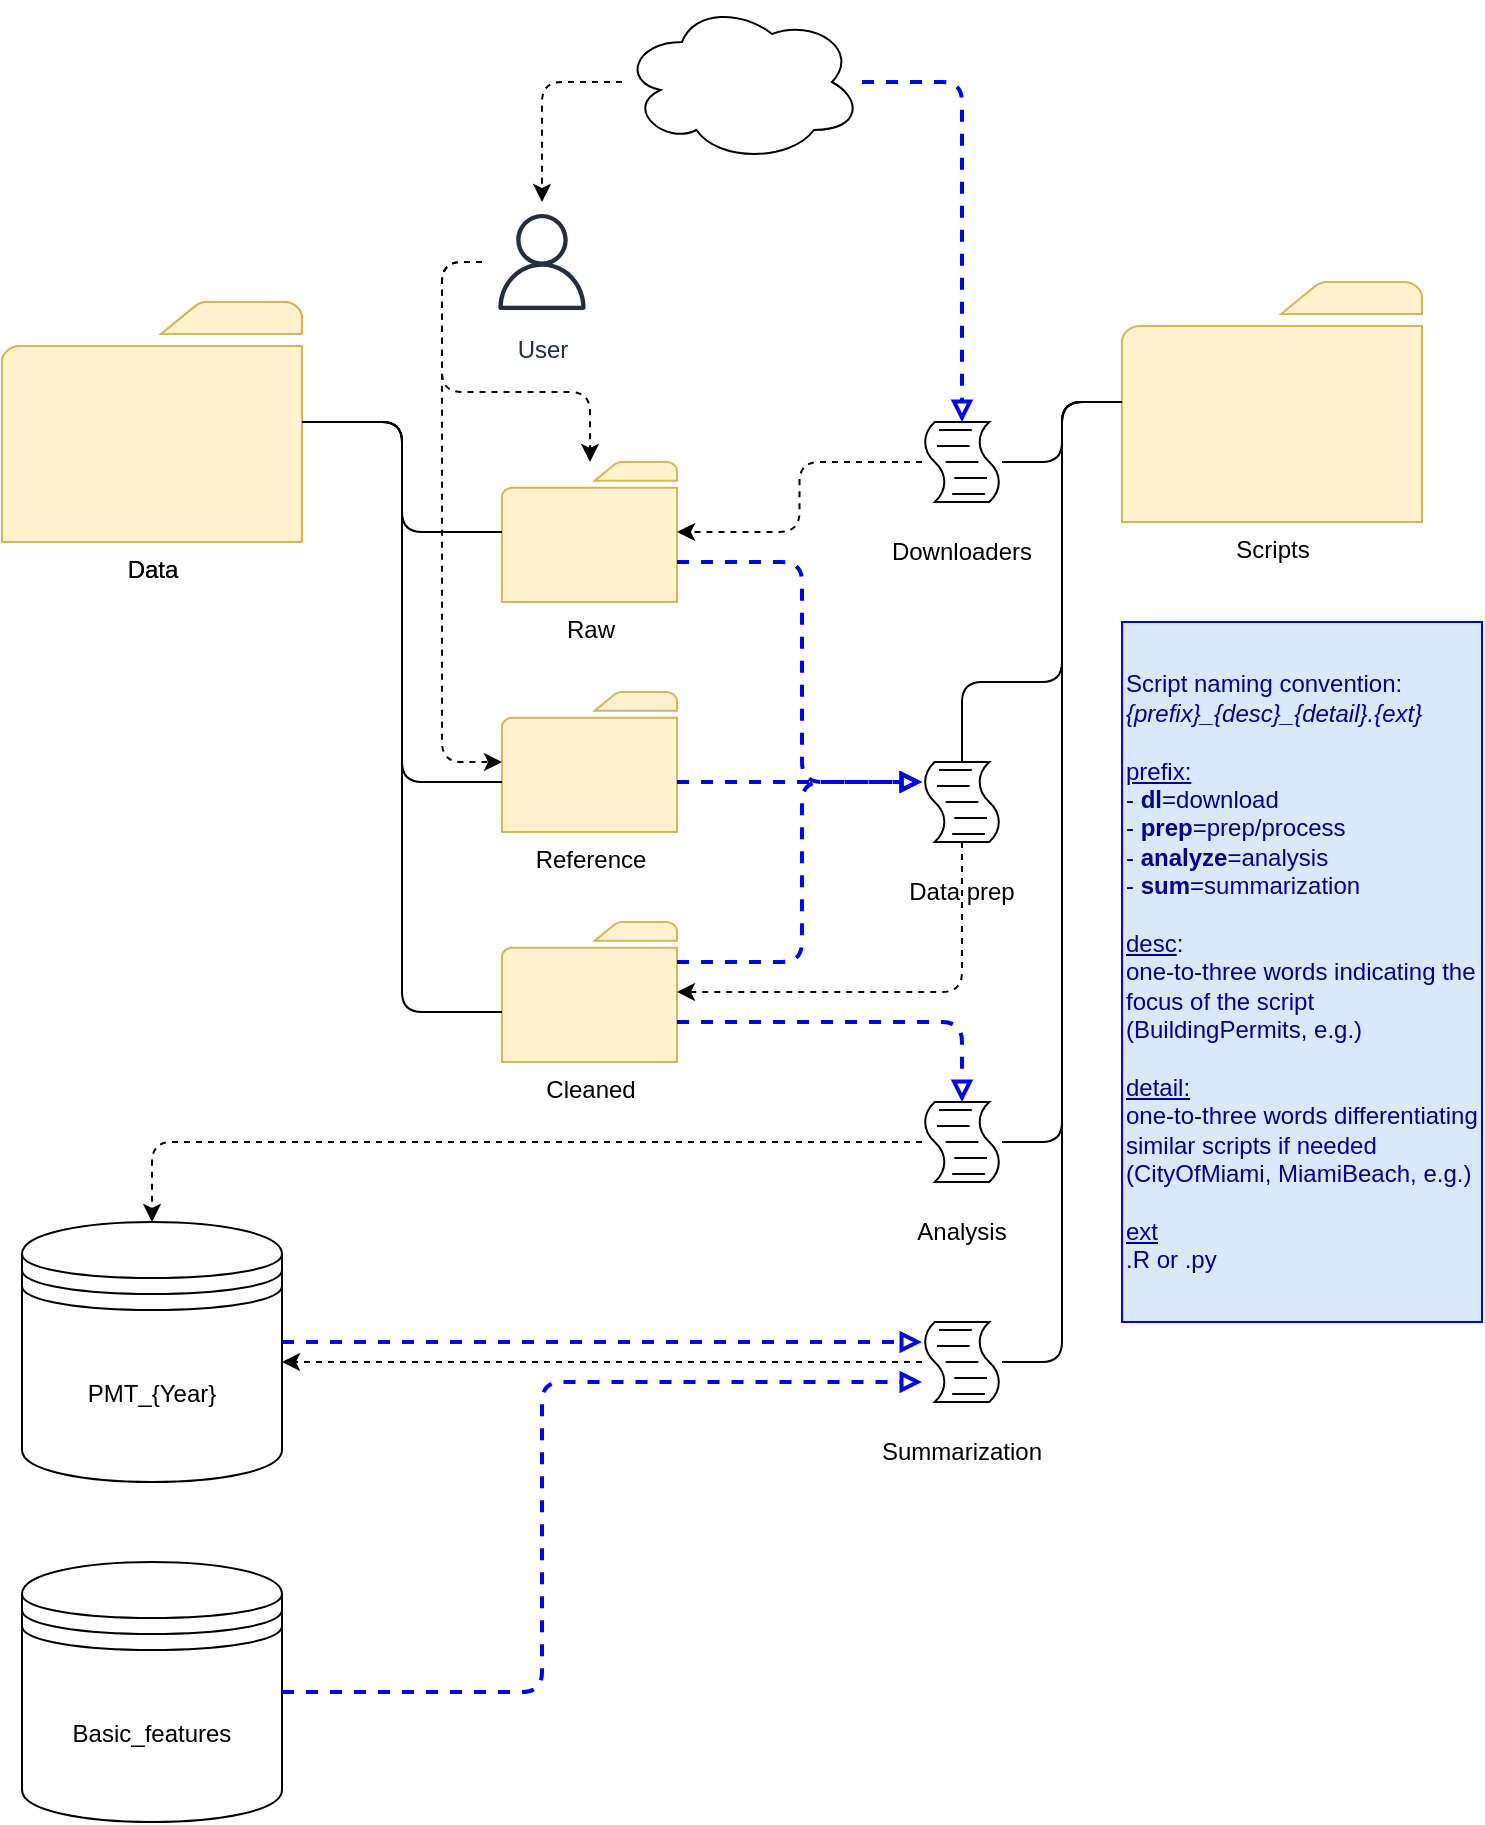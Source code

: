 <mxfile version="13.7.3" type="github" pages="3">
  <diagram id="FKpOxl4j8zAN8j0LntPf" name="BasicDir">
    <mxGraphModel dx="1422" dy="831" grid="1" gridSize="10" guides="1" tooltips="1" connect="1" arrows="1" fold="1" page="1" pageScale="1" pageWidth="850" pageHeight="1100" math="0" shadow="0">
      <root>
        <mxCell id="0" />
        <mxCell id="1" parent="0" />
        <mxCell id="gzsq6Yt03Mv5ZVgsQ6RC-1" value="Data" style="pointerEvents=1;shadow=0;dashed=0;html=1;labelPosition=center;verticalLabelPosition=bottom;verticalAlign=top;outlineConnect=0;align=center;shape=mxgraph.office.concepts.folder;fillColor=#fff2cc;strokeColor=#d6b656;" parent="1" vertex="1">
          <mxGeometry x="70" y="180" width="150" height="120" as="geometry" />
        </mxCell>
        <mxCell id="gzsq6Yt03Mv5ZVgsQ6RC-2" value="PMT_{Year}" style="shape=datastore;whiteSpace=wrap;html=1;" parent="1" vertex="1">
          <mxGeometry x="80" y="640" width="130" height="130" as="geometry" />
        </mxCell>
        <mxCell id="gzsq6Yt03Mv5ZVgsQ6RC-3" value="Data" style="pointerEvents=1;shadow=0;dashed=0;html=1;labelPosition=center;verticalLabelPosition=bottom;verticalAlign=top;outlineConnect=0;align=center;shape=mxgraph.office.concepts.folder;fillColor=#fff2cc;strokeColor=#d6b656;" parent="1" vertex="1">
          <mxGeometry x="70" y="180" width="150" height="120" as="geometry" />
        </mxCell>
        <mxCell id="gzsq6Yt03Mv5ZVgsQ6RC-4" value="Raw" style="pointerEvents=1;shadow=0;dashed=0;html=1;labelPosition=center;verticalLabelPosition=bottom;verticalAlign=top;outlineConnect=0;align=center;shape=mxgraph.office.concepts.folder;fillColor=#fff2cc;strokeColor=#d6b656;" parent="1" vertex="1">
          <mxGeometry x="320" y="260" width="87.5" height="70" as="geometry" />
        </mxCell>
        <mxCell id="gzsq6Yt03Mv5ZVgsQ6RC-6" value="Cleaned" style="pointerEvents=1;shadow=0;dashed=0;html=1;labelPosition=center;verticalLabelPosition=bottom;verticalAlign=top;outlineConnect=0;align=center;shape=mxgraph.office.concepts.folder;fillColor=#fff2cc;strokeColor=#d6b656;" parent="1" vertex="1">
          <mxGeometry x="320" y="490" width="87.5" height="70" as="geometry" />
        </mxCell>
        <mxCell id="gzsq6Yt03Mv5ZVgsQ6RC-7" value="" style="edgeStyle=orthogonalEdgeStyle;endArrow=none;html=1;endFill=0;" parent="1" source="gzsq6Yt03Mv5ZVgsQ6RC-3" target="gzsq6Yt03Mv5ZVgsQ6RC-4" edge="1">
          <mxGeometry width="50" height="50" relative="1" as="geometry">
            <mxPoint x="300" y="490" as="sourcePoint" />
            <mxPoint x="410" y="470" as="targetPoint" />
          </mxGeometry>
        </mxCell>
        <mxCell id="gzsq6Yt03Mv5ZVgsQ6RC-8" value="" style="edgeStyle=orthogonalEdgeStyle;endArrow=none;html=1;rounded=1;endFill=0;" parent="1" source="gzsq6Yt03Mv5ZVgsQ6RC-3" target="gzsq6Yt03Mv5ZVgsQ6RC-6" edge="1">
          <mxGeometry width="50" height="50" relative="1" as="geometry">
            <mxPoint x="220" y="240" as="sourcePoint" />
            <mxPoint x="320" y="295" as="targetPoint" />
            <Array as="points">
              <mxPoint x="270" y="240" />
              <mxPoint x="270" y="535" />
            </Array>
          </mxGeometry>
        </mxCell>
        <mxCell id="gzsq6Yt03Mv5ZVgsQ6RC-9" value="Scripts" style="pointerEvents=1;shadow=0;dashed=0;html=1;labelPosition=center;verticalLabelPosition=bottom;verticalAlign=top;outlineConnect=0;align=center;shape=mxgraph.office.concepts.folder;fillColor=#fff2cc;strokeColor=#d6b656;" parent="1" vertex="1">
          <mxGeometry x="630" y="170" width="150" height="120" as="geometry" />
        </mxCell>
        <mxCell id="gzsq6Yt03Mv5ZVgsQ6RC-10" value="" style="edgeStyle=orthogonalEdgeStyle;endArrow=classic;html=1;dashed=1;" parent="1" source="gzsq6Yt03Mv5ZVgsQ6RC-13" target="gzsq6Yt03Mv5ZVgsQ6RC-4" edge="1">
          <mxGeometry width="50" height="50" relative="1" as="geometry">
            <mxPoint x="220" y="240" as="sourcePoint" />
            <mxPoint x="490" y="240" as="targetPoint" />
          </mxGeometry>
        </mxCell>
        <mxCell id="gzsq6Yt03Mv5ZVgsQ6RC-15" value="" style="group" parent="1" vertex="1" connectable="0">
          <mxGeometry x="510" y="240" width="80" height="75" as="geometry" />
        </mxCell>
        <mxCell id="gzsq6Yt03Mv5ZVgsQ6RC-13" value="" style="shape=mxgraph.bpmn.script_task;html=1;outlineConnect=0;" parent="gzsq6Yt03Mv5ZVgsQ6RC-15" vertex="1">
          <mxGeometry x="20" width="40" height="40" as="geometry" />
        </mxCell>
        <mxCell id="gzsq6Yt03Mv5ZVgsQ6RC-14" value="Downloaders" style="text;html=1;strokeColor=none;fillColor=none;align=center;verticalAlign=middle;whiteSpace=wrap;rounded=0;" parent="gzsq6Yt03Mv5ZVgsQ6RC-15" vertex="1">
          <mxGeometry y="55" width="80" height="20" as="geometry" />
        </mxCell>
        <mxCell id="gzsq6Yt03Mv5ZVgsQ6RC-16" value="Reference" style="pointerEvents=1;shadow=0;dashed=0;html=1;labelPosition=center;verticalLabelPosition=bottom;verticalAlign=top;outlineConnect=0;align=center;shape=mxgraph.office.concepts.folder;fillColor=#fff2cc;strokeColor=#d6b656;" parent="1" vertex="1">
          <mxGeometry x="320" y="375" width="87.5" height="70" as="geometry" />
        </mxCell>
        <mxCell id="gzsq6Yt03Mv5ZVgsQ6RC-17" value="" style="edgeStyle=orthogonalEdgeStyle;endArrow=none;html=1;rounded=1;endFill=0;" parent="1" source="gzsq6Yt03Mv5ZVgsQ6RC-3" target="gzsq6Yt03Mv5ZVgsQ6RC-16" edge="1">
          <mxGeometry width="50" height="50" relative="1" as="geometry">
            <mxPoint x="220" y="240" as="sourcePoint" />
            <mxPoint x="320" y="415" as="targetPoint" />
            <Array as="points">
              <mxPoint x="270" y="240" />
              <mxPoint x="270" y="420" />
            </Array>
          </mxGeometry>
        </mxCell>
        <mxCell id="gzsq6Yt03Mv5ZVgsQ6RC-18" value="" style="group" parent="1" vertex="1" connectable="0">
          <mxGeometry x="510" y="410" width="80" height="75" as="geometry" />
        </mxCell>
        <mxCell id="gzsq6Yt03Mv5ZVgsQ6RC-19" value="" style="shape=mxgraph.bpmn.script_task;html=1;outlineConnect=0;" parent="gzsq6Yt03Mv5ZVgsQ6RC-18" vertex="1">
          <mxGeometry x="20" width="40" height="40" as="geometry" />
        </mxCell>
        <mxCell id="gzsq6Yt03Mv5ZVgsQ6RC-20" value="Data prep" style="text;html=1;strokeColor=none;fillColor=none;align=center;verticalAlign=middle;whiteSpace=wrap;rounded=0;" parent="gzsq6Yt03Mv5ZVgsQ6RC-18" vertex="1">
          <mxGeometry y="55" width="80" height="20" as="geometry" />
        </mxCell>
        <mxCell id="gzsq6Yt03Mv5ZVgsQ6RC-21" value="" style="edgeStyle=orthogonalEdgeStyle;endArrow=classic;html=1;dashed=1;" parent="1" source="gzsq6Yt03Mv5ZVgsQ6RC-19" target="gzsq6Yt03Mv5ZVgsQ6RC-6" edge="1">
          <mxGeometry width="50" height="50" relative="1" as="geometry">
            <mxPoint x="530" y="260" as="sourcePoint" />
            <mxPoint x="490" y="520" as="targetPoint" />
            <Array as="points">
              <mxPoint x="550" y="525" />
            </Array>
          </mxGeometry>
        </mxCell>
        <mxCell id="gzsq6Yt03Mv5ZVgsQ6RC-22" value="" style="ellipse;shape=cloud;whiteSpace=wrap;html=1;" parent="1" vertex="1">
          <mxGeometry x="380" y="30" width="120" height="80" as="geometry" />
        </mxCell>
        <mxCell id="gzsq6Yt03Mv5ZVgsQ6RC-23" value="" style="edgeStyle=orthogonalEdgeStyle;endArrow=block;html=1;dashed=1;strokeColor=#0000FF;strokeWidth=2;endFill=0;" parent="1" source="gzsq6Yt03Mv5ZVgsQ6RC-22" target="gzsq6Yt03Mv5ZVgsQ6RC-13" edge="1">
          <mxGeometry width="50" height="50" relative="1" as="geometry">
            <mxPoint x="500" y="140" as="sourcePoint" />
            <mxPoint x="407.5" y="295" as="targetPoint" />
          </mxGeometry>
        </mxCell>
        <mxCell id="gzsq6Yt03Mv5ZVgsQ6RC-24" value="User" style="outlineConnect=0;fontColor=#232F3E;gradientColor=none;strokeColor=#232F3E;fillColor=#ffffff;dashed=0;verticalLabelPosition=bottom;verticalAlign=top;align=center;html=1;fontSize=12;fontStyle=0;aspect=fixed;shape=mxgraph.aws4.resourceIcon;resIcon=mxgraph.aws4.user;" parent="1" vertex="1">
          <mxGeometry x="310" y="130" width="60" height="60" as="geometry" />
        </mxCell>
        <mxCell id="gzsq6Yt03Mv5ZVgsQ6RC-25" value="" style="edgeStyle=orthogonalEdgeStyle;endArrow=classic;html=1;dashed=1;" parent="1" source="gzsq6Yt03Mv5ZVgsQ6RC-22" target="gzsq6Yt03Mv5ZVgsQ6RC-24" edge="1">
          <mxGeometry width="50" height="50" relative="1" as="geometry">
            <mxPoint x="380" y="140" as="sourcePoint" />
            <mxPoint x="550" y="240" as="targetPoint" />
          </mxGeometry>
        </mxCell>
        <mxCell id="gzsq6Yt03Mv5ZVgsQ6RC-26" value="" style="edgeStyle=orthogonalEdgeStyle;endArrow=classic;html=1;dashed=1;" parent="1" source="gzsq6Yt03Mv5ZVgsQ6RC-24" target="gzsq6Yt03Mv5ZVgsQ6RC-4" edge="1">
          <mxGeometry width="50" height="50" relative="1" as="geometry">
            <mxPoint x="380" y="70" as="sourcePoint" />
            <mxPoint x="340" y="130" as="targetPoint" />
            <Array as="points">
              <mxPoint x="290" y="160" />
              <mxPoint x="290" y="225" />
              <mxPoint x="364" y="225" />
            </Array>
          </mxGeometry>
        </mxCell>
        <mxCell id="gzsq6Yt03Mv5ZVgsQ6RC-27" value="" style="edgeStyle=orthogonalEdgeStyle;endArrow=none;html=1;endFill=0;" parent="1" source="gzsq6Yt03Mv5ZVgsQ6RC-9" target="gzsq6Yt03Mv5ZVgsQ6RC-13" edge="1">
          <mxGeometry width="50" height="50" relative="1" as="geometry">
            <mxPoint x="220" y="240" as="sourcePoint" />
            <mxPoint x="320" y="295" as="targetPoint" />
          </mxGeometry>
        </mxCell>
        <mxCell id="gzsq6Yt03Mv5ZVgsQ6RC-28" value="" style="edgeStyle=orthogonalEdgeStyle;endArrow=none;html=1;endFill=0;" parent="1" source="gzsq6Yt03Mv5ZVgsQ6RC-9" target="gzsq6Yt03Mv5ZVgsQ6RC-19" edge="1">
          <mxGeometry width="50" height="50" relative="1" as="geometry">
            <mxPoint x="610" y="230" as="sourcePoint" />
            <mxPoint x="570" y="260" as="targetPoint" />
            <Array as="points">
              <mxPoint x="600" y="230" />
              <mxPoint x="600" y="370" />
            </Array>
          </mxGeometry>
        </mxCell>
        <mxCell id="gzsq6Yt03Mv5ZVgsQ6RC-29" value="" style="edgeStyle=orthogonalEdgeStyle;endArrow=classic;html=1;dashed=1;" parent="1" source="gzsq6Yt03Mv5ZVgsQ6RC-24" target="gzsq6Yt03Mv5ZVgsQ6RC-16" edge="1">
          <mxGeometry width="50" height="50" relative="1" as="geometry">
            <mxPoint x="310" y="160" as="sourcePoint" />
            <mxPoint x="364" y="260" as="targetPoint" />
            <Array as="points">
              <mxPoint x="290" y="160" />
              <mxPoint x="290" y="410" />
            </Array>
          </mxGeometry>
        </mxCell>
        <mxCell id="gzsq6Yt03Mv5ZVgsQ6RC-30" value="" style="edgeStyle=orthogonalEdgeStyle;endArrow=block;html=1;dashed=1;strokeColor=#0000FF;strokeWidth=2;endFill=0;" parent="1" source="gzsq6Yt03Mv5ZVgsQ6RC-16" target="gzsq6Yt03Mv5ZVgsQ6RC-19" edge="1">
          <mxGeometry width="50" height="50" relative="1" as="geometry">
            <mxPoint x="550" y="390" as="sourcePoint" />
            <mxPoint x="490" y="460" as="targetPoint" />
            <Array as="points">
              <mxPoint x="500" y="420" />
              <mxPoint x="500" y="420" />
            </Array>
          </mxGeometry>
        </mxCell>
        <mxCell id="gzsq6Yt03Mv5ZVgsQ6RC-32" value="" style="edgeStyle=orthogonalEdgeStyle;endArrow=block;html=1;dashed=1;strokeColor=#0000FF;strokeWidth=2;endFill=0;" parent="1" source="gzsq6Yt03Mv5ZVgsQ6RC-4" target="gzsq6Yt03Mv5ZVgsQ6RC-19" edge="1">
          <mxGeometry width="50" height="50" relative="1" as="geometry">
            <mxPoint x="407.5" y="405" as="sourcePoint" />
            <mxPoint x="530" y="370" as="targetPoint" />
            <Array as="points">
              <mxPoint x="470" y="310" />
              <mxPoint x="470" y="420" />
            </Array>
          </mxGeometry>
        </mxCell>
        <mxCell id="gzsq6Yt03Mv5ZVgsQ6RC-33" value="" style="group" parent="1" vertex="1" connectable="0">
          <mxGeometry x="510" y="580" width="80" height="75" as="geometry" />
        </mxCell>
        <mxCell id="gzsq6Yt03Mv5ZVgsQ6RC-34" value="" style="shape=mxgraph.bpmn.script_task;html=1;outlineConnect=0;" parent="gzsq6Yt03Mv5ZVgsQ6RC-33" vertex="1">
          <mxGeometry x="20" width="40" height="40" as="geometry" />
        </mxCell>
        <mxCell id="gzsq6Yt03Mv5ZVgsQ6RC-35" value="Analysis" style="text;html=1;strokeColor=none;fillColor=none;align=center;verticalAlign=middle;whiteSpace=wrap;rounded=0;" parent="gzsq6Yt03Mv5ZVgsQ6RC-33" vertex="1">
          <mxGeometry y="55" width="80" height="20" as="geometry" />
        </mxCell>
        <mxCell id="gzsq6Yt03Mv5ZVgsQ6RC-36" value="" style="edgeStyle=orthogonalEdgeStyle;endArrow=block;html=1;dashed=1;strokeColor=#0000FF;strokeWidth=2;endFill=0;" parent="1" source="gzsq6Yt03Mv5ZVgsQ6RC-6" target="gzsq6Yt03Mv5ZVgsQ6RC-34" edge="1">
          <mxGeometry width="50" height="50" relative="1" as="geometry">
            <mxPoint x="500" y="70" as="sourcePoint" />
            <mxPoint x="550" y="240" as="targetPoint" />
            <Array as="points">
              <mxPoint x="550" y="540" />
            </Array>
          </mxGeometry>
        </mxCell>
        <mxCell id="gzsq6Yt03Mv5ZVgsQ6RC-37" value="" style="edgeStyle=orthogonalEdgeStyle;endArrow=classic;html=1;dashed=1;" parent="1" source="gzsq6Yt03Mv5ZVgsQ6RC-34" target="gzsq6Yt03Mv5ZVgsQ6RC-2" edge="1">
          <mxGeometry width="50" height="50" relative="1" as="geometry">
            <mxPoint x="550" y="390" as="sourcePoint" />
            <mxPoint x="407.5" y="525" as="targetPoint" />
            <Array as="points">
              <mxPoint x="145" y="600" />
            </Array>
          </mxGeometry>
        </mxCell>
        <mxCell id="gzsq6Yt03Mv5ZVgsQ6RC-39" value="" style="edgeStyle=orthogonalEdgeStyle;endArrow=none;html=1;endFill=0;" parent="1" target="gzsq6Yt03Mv5ZVgsQ6RC-34" edge="1">
          <mxGeometry width="50" height="50" relative="1" as="geometry">
            <mxPoint x="630" y="230" as="sourcePoint" />
            <mxPoint x="550" y="410" as="targetPoint" />
            <Array as="points">
              <mxPoint x="600" y="230" />
              <mxPoint x="600" y="600" />
            </Array>
          </mxGeometry>
        </mxCell>
        <mxCell id="DnI2SUh-H0ago46fSjTC-1" value="&lt;div&gt;Script naming convention:&lt;/div&gt;&lt;div&gt;&lt;i&gt;{prefix}_{desc}_{detail}.{ext}&lt;/i&gt;&lt;/div&gt;&lt;div&gt;&lt;br&gt;&lt;/div&gt;&lt;div&gt;&lt;u&gt;prefix: &lt;/u&gt;&lt;br&gt;&lt;/div&gt;&lt;div&gt;- &lt;b&gt;dl&lt;/b&gt;=download&lt;/div&gt;&lt;div&gt;- &lt;b&gt;prep&lt;/b&gt;=prep/process&lt;/div&gt;&lt;div&gt;- &lt;b&gt;analyze&lt;/b&gt;=analysis&lt;/div&gt;&lt;div&gt;- &lt;b&gt;sum&lt;/b&gt;=summarization&lt;/div&gt;&lt;div&gt;&lt;br&gt;&lt;/div&gt;&lt;div&gt;&lt;u&gt;desc&lt;/u&gt;: &lt;br&gt;&lt;/div&gt;&lt;div&gt;one-to-three words indicating the focus of the script (BuildingPermits, e.g.)&lt;/div&gt;&lt;div&gt;&lt;br&gt;&lt;/div&gt;&lt;div&gt;&lt;u&gt;detail:&lt;/u&gt;&lt;/div&gt;&lt;div&gt;one-to-three words differentiating similar scripts if needed (CityOfMiami, MiamiBeach, e.g.)&lt;/div&gt;&lt;div&gt;&lt;br&gt;&lt;/div&gt;&lt;div&gt;&lt;u&gt;ext&lt;/u&gt;&lt;/div&gt;&lt;div&gt;.R or .py&lt;/div&gt;" style="text;html=1;align=left;verticalAlign=middle;whiteSpace=wrap;rounded=0;fillColor=#dae8fc;strokeColor=#0000FF;fontColor=#000099;" parent="1" vertex="1">
          <mxGeometry x="630" y="340" width="180" height="350" as="geometry" />
        </mxCell>
        <mxCell id="w4877RSFGSn_-vhsM9JB-1" value="Basic_features" style="shape=datastore;whiteSpace=wrap;html=1;" parent="1" vertex="1">
          <mxGeometry x="80" y="810" width="130" height="130" as="geometry" />
        </mxCell>
        <mxCell id="w4877RSFGSn_-vhsM9JB-2" value="" style="group" parent="1" vertex="1" connectable="0">
          <mxGeometry x="510" y="690" width="80" height="75" as="geometry" />
        </mxCell>
        <mxCell id="w4877RSFGSn_-vhsM9JB-3" value="" style="shape=mxgraph.bpmn.script_task;html=1;outlineConnect=0;" parent="w4877RSFGSn_-vhsM9JB-2" vertex="1">
          <mxGeometry x="20" width="40" height="40" as="geometry" />
        </mxCell>
        <mxCell id="w4877RSFGSn_-vhsM9JB-4" value="Summarization" style="text;html=1;strokeColor=none;fillColor=none;align=center;verticalAlign=middle;whiteSpace=wrap;rounded=0;" parent="w4877RSFGSn_-vhsM9JB-2" vertex="1">
          <mxGeometry y="55" width="80" height="20" as="geometry" />
        </mxCell>
        <mxCell id="w4877RSFGSn_-vhsM9JB-5" value="" style="edgeStyle=orthogonalEdgeStyle;endArrow=block;html=1;dashed=1;strokeColor=#0000FF;strokeWidth=2;endFill=0;" parent="1" source="gzsq6Yt03Mv5ZVgsQ6RC-2" target="w4877RSFGSn_-vhsM9JB-3" edge="1">
          <mxGeometry width="50" height="50" relative="1" as="geometry">
            <mxPoint x="407.5" y="540" as="sourcePoint" />
            <mxPoint x="550" y="580" as="targetPoint" />
            <Array as="points">
              <mxPoint x="370" y="700" />
              <mxPoint x="370" y="700" />
            </Array>
          </mxGeometry>
        </mxCell>
        <mxCell id="w4877RSFGSn_-vhsM9JB-7" value="" style="edgeStyle=orthogonalEdgeStyle;endArrow=block;html=1;dashed=1;strokeColor=#0000FF;strokeWidth=2;endFill=0;" parent="1" source="w4877RSFGSn_-vhsM9JB-1" target="w4877RSFGSn_-vhsM9JB-3" edge="1">
          <mxGeometry width="50" height="50" relative="1" as="geometry">
            <mxPoint x="-290" y="970" as="sourcePoint" />
            <mxPoint x="-50" y="875" as="targetPoint" />
            <Array as="points">
              <mxPoint x="340" y="875" />
              <mxPoint x="340" y="720" />
            </Array>
          </mxGeometry>
        </mxCell>
        <mxCell id="w4877RSFGSn_-vhsM9JB-8" value="" style="edgeStyle=orthogonalEdgeStyle;endArrow=classic;html=1;dashed=1;" parent="1" source="w4877RSFGSn_-vhsM9JB-3" target="gzsq6Yt03Mv5ZVgsQ6RC-2" edge="1">
          <mxGeometry width="50" height="50" relative="1" as="geometry">
            <mxPoint x="490" y="750" as="sourcePoint" />
            <mxPoint x="145" y="640" as="targetPoint" />
            <Array as="points">
              <mxPoint x="330" y="710" />
              <mxPoint x="330" y="710" />
            </Array>
          </mxGeometry>
        </mxCell>
        <mxCell id="w4877RSFGSn_-vhsM9JB-10" value="" style="edgeStyle=orthogonalEdgeStyle;endArrow=none;html=1;endFill=0;" parent="1" target="w4877RSFGSn_-vhsM9JB-3" edge="1">
          <mxGeometry width="50" height="50" relative="1" as="geometry">
            <mxPoint x="630" y="230" as="sourcePoint" />
            <mxPoint x="570" y="600" as="targetPoint" />
            <Array as="points">
              <mxPoint x="600" y="230" />
              <mxPoint x="600" y="710" />
            </Array>
          </mxGeometry>
        </mxCell>
        <mxCell id="S8PTDXg0hTSVDCqvhR2H-1" style="edgeStyle=orthogonalEdgeStyle;rounded=1;orthogonalLoop=1;jettySize=auto;html=1;exitX=0.5;exitY=1;exitDx=0;exitDy=0;dashed=1;endArrow=block;endFill=0;strokeColor=#0000FF;strokeWidth=2;fontColor=#000099;" parent="1" source="DnI2SUh-H0ago46fSjTC-1" target="DnI2SUh-H0ago46fSjTC-1" edge="1">
          <mxGeometry relative="1" as="geometry" />
        </mxCell>
        <mxCell id="AuzIK_mmCAWobpE1Owzl-1" value="" style="edgeStyle=orthogonalEdgeStyle;endArrow=block;html=1;dashed=1;strokeColor=#0000FF;strokeWidth=2;endFill=0;" parent="1" source="gzsq6Yt03Mv5ZVgsQ6RC-6" target="gzsq6Yt03Mv5ZVgsQ6RC-19" edge="1">
          <mxGeometry width="50" height="50" relative="1" as="geometry">
            <mxPoint x="407.5" y="540" as="sourcePoint" />
            <mxPoint x="550" y="580" as="targetPoint" />
            <Array as="points">
              <mxPoint x="470" y="510" />
              <mxPoint x="470" y="420" />
            </Array>
          </mxGeometry>
        </mxCell>
      </root>
    </mxGraphModel>
  </diagram>
  <diagram id="5b6NjDHPqx221teooDvQ" name="GDBContents">
    <mxGraphModel dx="1422" dy="831" grid="1" gridSize="10" guides="1" tooltips="1" connect="1" arrows="1" fold="1" page="1" pageScale="1" pageWidth="850" pageHeight="1100" math="0" shadow="0">
      <root>
        <mxCell id="yJTX_5fowlN7aJKwZSzn-0" />
        <mxCell id="yJTX_5fowlN7aJKwZSzn-1" parent="yJTX_5fowlN7aJKwZSzn-0" />
        <mxCell id="elD038r_92A3GgNFvKKa-0" value="&lt;b&gt;PMT_{year}&lt;/b&gt;" style="shape=datastore;whiteSpace=wrap;html=1;" parent="yJTX_5fowlN7aJKwZSzn-1" vertex="1">
          <mxGeometry x="410" y="20" width="320" height="230" as="geometry" />
        </mxCell>
        <mxCell id="elD038r_92A3GgNFvKKa-2" value="&lt;div&gt;&lt;b&gt;Parcels:&lt;/b&gt;&lt;/div&gt;&lt;div&gt;- Socioeconomic_demographic&lt;br&gt;&lt;/div&gt;&lt;div&gt;- Land_use_and_value&lt;br&gt;&lt;/div&gt;&lt;div&gt;- Fiscal_impact&lt;/div&gt;&lt;div&gt;- Development_opportunity&lt;/div&gt;&lt;div&gt;- Access_and_travel_time&lt;/div&gt;&lt;div&gt;- Mode_share_and_trip_length&lt;/div&gt;&lt;div&gt;- Impervious_area&lt;br&gt;&lt;/div&gt;&lt;div&gt;- Energy_consumption&lt;/div&gt;" style="text;html=1;align=left;verticalAlign=middle;whiteSpace=wrap;rounded=0;strokeColor=#000000;" parent="yJTX_5fowlN7aJKwZSzn-1" vertex="1">
          <mxGeometry x="312" y="504" width="250" height="146" as="geometry" />
        </mxCell>
        <mxCell id="elD038r_92A3GgNFvKKa-16" value="&lt;div&gt;&lt;b&gt;Basic_Features&lt;/b&gt;&lt;/div&gt;&lt;div&gt;&lt;br&gt;&lt;div&gt;- Miami_Dade_County&lt;/div&gt;&lt;div&gt;- SMART_Plan_Stations&lt;/div&gt;&lt;div&gt;- SMART_Plan_Alignments&lt;/div&gt;&lt;div&gt;- &lt;i&gt;Corridor Buffers&lt;/i&gt;&lt;/div&gt;&lt;div&gt;- &lt;i&gt;Station Buffers&lt;/i&gt;&lt;/div&gt;- Urban_Growth_Boundary&lt;/div&gt;" style="shape=datastore;whiteSpace=wrap;html=1;" parent="yJTX_5fowlN7aJKwZSzn-1" vertex="1">
          <mxGeometry x="40" y="20" width="240" height="230" as="geometry" />
        </mxCell>
        <mxCell id="elD038r_92A3GgNFvKKa-17" value="&lt;div&gt;&lt;b&gt;Network:&lt;/b&gt;&lt;/div&gt;&lt;div&gt;- OSMNX_Walk (LTS)&lt;br&gt;&lt;/div&gt;&lt;div&gt;- OSMNX_Walk_ND*&lt;/div&gt;&lt;div&gt;- OSMNX_Walk_Junctions&lt;br&gt;&lt;/div&gt;&lt;div&gt;- OSMNX_Bike (LTS)&lt;br&gt;&lt;/div&gt;&lt;div&gt;- OSMNX_Bike_ND*&lt;/div&gt;&lt;div&gt;- OSMNX_Bike_Junctions&lt;/div&gt;&lt;div&gt;- SERPM_Base_Hwy_Unloaded...(centrality)&lt;/div&gt;&lt;div&gt;- SERPM_EC_Hwy_Unloaded...(centrality)&lt;/div&gt;&lt;div&gt;- SERPM_LRTP_Hwy_Unloaded...(centrality)&lt;/div&gt;" style="text;html=1;align=left;verticalAlign=middle;whiteSpace=wrap;rounded=0;strokeColor=#000000;" parent="yJTX_5fowlN7aJKwZSzn-1" vertex="1">
          <mxGeometry x="312" y="344" width="250" height="160" as="geometry" />
        </mxCell>
        <mxCell id="elD038r_92A3GgNFvKKa-18" value="&lt;div&gt;&lt;b&gt;Transport:&lt;/b&gt;&lt;/div&gt;&lt;div&gt;- Transit_Boadings_alightings&lt;/div&gt;&lt;div&gt;- CitiBike_utilization&lt;/div&gt;&lt;div&gt;- Parking_spaces&lt;/div&gt;&lt;div&gt;- TAZ_regional_access_productivity&lt;/div&gt;" style="text;html=1;align=left;verticalAlign=middle;whiteSpace=wrap;rounded=0;strokeColor=#000000;" parent="yJTX_5fowlN7aJKwZSzn-1" vertex="1">
          <mxGeometry x="312" y="710" width="250" height="94" as="geometry" />
        </mxCell>
        <mxCell id="elD038r_92A3GgNFvKKa-19" value="&lt;div&gt;&lt;b&gt;SafetySecurity&lt;/b&gt;&lt;/div&gt;&lt;div&gt;- Violent_crime_incidents&lt;/div&gt;&lt;div&gt;- Nonmotorized_crashes&lt;br&gt;&lt;/div&gt;" style="text;html=1;align=left;verticalAlign=middle;whiteSpace=wrap;rounded=0;strokeColor=#000000;" parent="yJTX_5fowlN7aJKwZSzn-1" vertex="1">
          <mxGeometry x="312" y="650" width="250" height="60" as="geometry" />
        </mxCell>
        <mxCell id="elD038r_92A3GgNFvKKa-20" value="&lt;div&gt;&lt;i&gt;Tables:&lt;/i&gt;&lt;/div&gt;&lt;div&gt;&lt;i&gt;- every summary variable this year&lt;br&gt;&lt;/i&gt;&lt;/div&gt;&lt;div&gt;&lt;i&gt;- every summary variable previous 5 years&lt;/i&gt;&lt;/div&gt;&lt;div&gt;&lt;i&gt;- every summary variable modeled near term&lt;/i&gt;&lt;/div&gt;&lt;div&gt;&lt;i&gt;- every summary variable modeled long term&lt;br&gt;&lt;/i&gt;&lt;/div&gt;&lt;div&gt;&lt;i&gt;- region, corridor, station_area&lt;br&gt;&lt;/i&gt;&lt;/div&gt;" style="text;html=1;align=left;verticalAlign=middle;whiteSpace=wrap;rounded=0;strokeColor=#000000;fillColor=#EBEBEB;" parent="yJTX_5fowlN7aJKwZSzn-1" vertex="1">
          <mxGeometry x="572" y="284" width="260" height="130" as="geometry" />
        </mxCell>
        <mxCell id="elD038r_92A3GgNFvKKa-21" value="&lt;div&gt;&lt;b&gt;Buildings&lt;/b&gt;&lt;/div&gt;&lt;div&gt;- Building_footprints&lt;/div&gt;&lt;div&gt;- Building_permits&lt;br&gt;&lt;/div&gt;" style="text;html=1;align=left;verticalAlign=middle;whiteSpace=wrap;rounded=0;strokeColor=#000000;" parent="yJTX_5fowlN7aJKwZSzn-1" vertex="1">
          <mxGeometry x="312" y="284" width="250" height="60" as="geometry" />
        </mxCell>
        <mxCell id="2LsYvtmTQZgOFnxk3ndg-0" value="" style="endArrow=classic;html=1;strokeWidth=1;fontColor=#000099;edgeStyle=orthogonalEdgeStyle;" parent="yJTX_5fowlN7aJKwZSzn-1" source="elD038r_92A3GgNFvKKa-0" target="elD038r_92A3GgNFvKKa-21" edge="1">
          <mxGeometry width="50" height="50" relative="1" as="geometry">
            <mxPoint x="400" y="450" as="sourcePoint" />
            <mxPoint x="450" y="400" as="targetPoint" />
          </mxGeometry>
        </mxCell>
        <mxCell id="2LsYvtmTQZgOFnxk3ndg-1" value="" style="endArrow=classic;html=1;strokeWidth=1;fontColor=#000099;edgeStyle=orthogonalEdgeStyle;" parent="yJTX_5fowlN7aJKwZSzn-1" source="elD038r_92A3GgNFvKKa-0" target="elD038r_92A3GgNFvKKa-20" edge="1">
          <mxGeometry width="50" height="50" relative="1" as="geometry">
            <mxPoint x="570" y="250" as="sourcePoint" />
            <mxPoint x="437" y="280" as="targetPoint" />
            <Array as="points" />
          </mxGeometry>
        </mxCell>
        <mxCell id="ixPHajmr6o0fU8Bz8tXy-0" value="&lt;div&gt;&lt;font color=&quot;#006600&quot;&gt;&lt;i&gt;Basic features are updated on an as-needed basis, and &quot;summarization&quot; scripts always target these features to generate summary tables. &lt;br&gt;&lt;/i&gt;&lt;/font&gt;&lt;/div&gt;&lt;div&gt;&lt;font color=&quot;#006600&quot;&gt;&lt;i&gt;&lt;br&gt;&lt;/i&gt;&lt;/font&gt;&lt;/div&gt;&lt;div&gt;&lt;font color=&quot;#006600&quot;&gt;&lt;i&gt;In this way, the PMT will always report on trends in the corridors and station areas defined by the latest preferred alignments rather than showing information for outdated alignments. &lt;br&gt;&lt;/i&gt;&lt;/font&gt;&lt;/div&gt;" style="text;html=1;align=left;verticalAlign=middle;whiteSpace=wrap;rounded=0;strokeColor=#82b366;fillColor=#d5e8d4;" parent="yJTX_5fowlN7aJKwZSzn-1" vertex="1">
          <mxGeometry x="30" y="283" width="260" height="170" as="geometry" />
        </mxCell>
      </root>
    </mxGraphModel>
  </diagram>
  <diagram id="QPfKwgAosJfTV0rkvzBc" name="Page-3">
    <mxGraphModel dx="1422" dy="831" grid="1" gridSize="10" guides="1" tooltips="1" connect="1" arrows="1" fold="1" page="1" pageScale="1" pageWidth="1100" pageHeight="850" math="0" shadow="0">
      <root>
        <mxCell id="TwJRwcr05TpuA6Jj62St-0" />
        <mxCell id="TwJRwcr05TpuA6Jj62St-1" parent="TwJRwcr05TpuA6Jj62St-0" />
        <mxCell id="T9oisV87p3jQlA0I1E03-0" value="Raw" style="pointerEvents=1;shadow=0;dashed=0;html=1;labelPosition=center;verticalLabelPosition=bottom;verticalAlign=top;outlineConnect=0;align=center;shape=mxgraph.office.concepts.folder;fillColor=#fff2cc;strokeColor=#d6b656;" vertex="1" parent="TwJRwcr05TpuA6Jj62St-1">
          <mxGeometry x="80" y="40" width="87.5" height="70" as="geometry" />
        </mxCell>
        <mxCell id="T9oisV87p3jQlA0I1E03-1" value="&lt;div&gt;&lt;b&gt;BlockGroups&lt;/b&gt;&lt;/div&gt;&lt;div&gt;BlockGroups.shp&lt;/div&gt;&lt;div&gt;LODES_{year}_jobs.csv&lt;/div&gt;&lt;div&gt;ACS_{year}_race.csv&lt;/div&gt;&lt;div&gt;ACS_{year}_commute.csv&lt;br&gt;&lt;/div&gt;" style="pointerEvents=1;shadow=0;dashed=0;html=1;labelPosition=center;verticalLabelPosition=bottom;verticalAlign=top;outlineConnect=0;align=center;shape=mxgraph.office.concepts.folder;fillColor=#fff2cc;strokeColor=#d6b656;" vertex="1" parent="TwJRwcr05TpuA6Jj62St-1">
          <mxGeometry x="210" y="90" width="87.5" height="70" as="geometry" />
        </mxCell>
        <mxCell id="T9oisV87p3jQlA0I1E03-2" value="dl_acs_tables.py" style="aspect=fixed;pointerEvents=1;shadow=0;dashed=0;html=1;strokeColor=none;labelPosition=center;verticalLabelPosition=bottom;verticalAlign=top;align=center;fillColor=#00188D;shape=mxgraph.azure.script_file" vertex="1" parent="TwJRwcr05TpuA6Jj62St-1">
          <mxGeometry x="50" y="350" width="47" height="50" as="geometry" />
        </mxCell>
        <mxCell id="T9oisV87p3jQlA0I1E03-7" style="edgeStyle=orthogonalEdgeStyle;rounded=0;orthogonalLoop=1;jettySize=auto;html=1;exitX=1;exitY=0.5;exitDx=0;exitDy=0;exitPerimeter=0;" edge="1" parent="TwJRwcr05TpuA6Jj62St-1" source="T9oisV87p3jQlA0I1E03-3" target="T9oisV87p3jQlA0I1E03-1">
          <mxGeometry relative="1" as="geometry">
            <Array as="points">
              <mxPoint x="150" y="285" />
              <mxPoint x="150" y="125" />
            </Array>
          </mxGeometry>
        </mxCell>
        <mxCell id="T9oisV87p3jQlA0I1E03-3" value="dl_LODES.R" style="aspect=fixed;pointerEvents=1;shadow=0;dashed=0;html=1;strokeColor=none;labelPosition=center;verticalLabelPosition=bottom;verticalAlign=top;align=center;fillColor=#00188D;shape=mxgraph.azure.script_file" vertex="1" parent="TwJRwcr05TpuA6Jj62St-1">
          <mxGeometry x="50" y="260" width="47" height="50" as="geometry" />
        </mxCell>
        <mxCell id="T9oisV87p3jQlA0I1E03-6" style="edgeStyle=orthogonalEdgeStyle;rounded=0;orthogonalLoop=1;jettySize=auto;html=1;exitX=1;exitY=0.5;exitDx=0;exitDy=0;exitPerimeter=0;" edge="1" parent="TwJRwcr05TpuA6Jj62St-1" source="T9oisV87p3jQlA0I1E03-4" target="T9oisV87p3jQlA0I1E03-1">
          <mxGeometry relative="1" as="geometry">
            <Array as="points">
              <mxPoint x="154" y="185" />
              <mxPoint x="154" y="125" />
            </Array>
          </mxGeometry>
        </mxCell>
        <mxCell id="T9oisV87p3jQlA0I1E03-4" value="dl_bg_shapes.R" style="aspect=fixed;pointerEvents=1;shadow=0;dashed=0;html=1;strokeColor=none;labelPosition=center;verticalLabelPosition=bottom;verticalAlign=top;align=center;fillColor=#00188D;shape=mxgraph.azure.script_file" vertex="1" parent="TwJRwcr05TpuA6Jj62St-1">
          <mxGeometry x="50" y="160" width="47" height="50" as="geometry" />
        </mxCell>
        <mxCell id="T9oisV87p3jQlA0I1E03-8" style="edgeStyle=orthogonalEdgeStyle;rounded=0;orthogonalLoop=1;jettySize=auto;html=1;exitX=0.745;exitY=0.6;exitDx=0;exitDy=0;exitPerimeter=0;" edge="1" parent="TwJRwcr05TpuA6Jj62St-1" source="T9oisV87p3jQlA0I1E03-2" target="T9oisV87p3jQlA0I1E03-1">
          <mxGeometry relative="1" as="geometry">
            <mxPoint x="97" y="285" as="sourcePoint" />
            <mxPoint x="210" y="125" as="targetPoint" />
            <Array as="points">
              <mxPoint x="150" y="380" />
              <mxPoint x="150" y="125" />
            </Array>
          </mxGeometry>
        </mxCell>
        <mxCell id="T9oisV87p3jQlA0I1E03-9" value="Cleaned" style="pointerEvents=1;shadow=0;dashed=0;html=1;labelPosition=center;verticalLabelPosition=bottom;verticalAlign=top;outlineConnect=0;align=center;shape=mxgraph.office.concepts.folder;fillColor=#fff2cc;strokeColor=#d6b656;" vertex="1" parent="TwJRwcr05TpuA6Jj62St-1">
          <mxGeometry x="500" y="30" width="87.5" height="70" as="geometry" />
        </mxCell>
        <mxCell id="T9oisV87p3jQlA0I1E03-12" value="BlockGroups.gdb" style="shape=cylinder3;whiteSpace=wrap;html=1;boundedLbl=1;backgroundOutline=1;size=15;" vertex="1" parent="TwJRwcr05TpuA6Jj62St-1">
          <mxGeometry x="540" y="150" width="120" height="80" as="geometry" />
        </mxCell>
        <mxCell id="T9oisV87p3jQlA0I1E03-13" value="BlockGroups_{year}" style="text;html=1;strokeColor=none;fillColor=none;align=center;verticalAlign=middle;whiteSpace=wrap;rounded=0;" vertex="1" parent="TwJRwcr05TpuA6Jj62St-1">
          <mxGeometry x="530" y="250" width="150" height="20" as="geometry" />
        </mxCell>
        <mxCell id="T9oisV87p3jQlA0I1E03-15" style="edgeStyle=orthogonalEdgeStyle;rounded=0;orthogonalLoop=1;jettySize=auto;html=1;exitX=1;exitY=0.5;exitDx=0;exitDy=0;exitPerimeter=0;entryX=0;entryY=0.5;entryDx=0;entryDy=0;entryPerimeter=0;" edge="1" parent="TwJRwcr05TpuA6Jj62St-1" source="T9oisV87p3jQlA0I1E03-14" target="T9oisV87p3jQlA0I1E03-12">
          <mxGeometry relative="1" as="geometry" />
        </mxCell>
        <mxCell id="T9oisV87p3jQlA0I1E03-14" value="prep_BlockGroups_CensusLodes.py" style="aspect=fixed;pointerEvents=1;shadow=0;dashed=0;html=1;strokeColor=none;labelPosition=center;verticalLabelPosition=bottom;verticalAlign=top;align=center;fillColor=#00188D;shape=mxgraph.azure.script_file" vertex="1" parent="TwJRwcr05TpuA6Jj62St-1">
          <mxGeometry x="402" y="220" width="47" height="50" as="geometry" />
        </mxCell>
        <mxCell id="T9oisV87p3jQlA0I1E03-16" style="edgeStyle=orthogonalEdgeStyle;rounded=0;orthogonalLoop=1;jettySize=auto;html=1;entryX=0.149;entryY=0.52;entryDx=0;entryDy=0;entryPerimeter=0;" edge="1" parent="TwJRwcr05TpuA6Jj62St-1" source="T9oisV87p3jQlA0I1E03-1" target="T9oisV87p3jQlA0I1E03-14">
          <mxGeometry relative="1" as="geometry">
            <mxPoint x="449" y="245" as="sourcePoint" />
            <mxPoint x="540" y="190" as="targetPoint" />
            <Array as="points">
              <mxPoint x="370" y="125" />
              <mxPoint x="370" y="246" />
            </Array>
          </mxGeometry>
        </mxCell>
        <mxCell id="T9oisV87p3jQlA0I1E03-17" value="PMT_{year}.gdb\BlockGroups" style="shape=cylinder3;whiteSpace=wrap;html=1;boundedLbl=1;backgroundOutline=1;size=15;" vertex="1" parent="TwJRwcr05TpuA6Jj62St-1">
          <mxGeometry x="463" y="750" width="257" height="80" as="geometry" />
        </mxCell>
        <mxCell id="T9oisV87p3jQlA0I1E03-21" value="analyze_blockgroup_estimation.R" style="aspect=fixed;pointerEvents=1;shadow=0;dashed=0;html=1;strokeColor=none;labelPosition=center;verticalLabelPosition=bottom;verticalAlign=top;align=center;fillColor=#00188D;shape=mxgraph.azure.script_file" vertex="1" parent="TwJRwcr05TpuA6Jj62St-1">
          <mxGeometry x="294" y="580" width="47" height="50" as="geometry" />
        </mxCell>
        <mxCell id="T9oisV87p3jQlA0I1E03-22" value="analyze_blockgroup_applyModels.R" style="aspect=fixed;pointerEvents=1;shadow=0;dashed=0;html=1;strokeColor=none;labelPosition=center;verticalLabelPosition=bottom;verticalAlign=top;align=center;fillColor=#00188D;shape=mxgraph.azure.script_file" vertex="1" parent="TwJRwcr05TpuA6Jj62St-1">
          <mxGeometry x="850" y="610" width="47" height="50" as="geometry" />
        </mxCell>
        <mxCell id="T9oisV87p3jQlA0I1E03-23" value="JOBS_SOURCE = EXTRAP" style="rhombus;whiteSpace=wrap;html=1;" vertex="1" parent="TwJRwcr05TpuA6Jj62St-1">
          <mxGeometry x="533.5" y="400" width="119.5" height="80" as="geometry" />
        </mxCell>
        <mxCell id="T9oisV87p3jQlA0I1E03-26" value="DEM_SOURCE = EXTRAP" style="rhombus;whiteSpace=wrap;html=1;" vertex="1" parent="TwJRwcr05TpuA6Jj62St-1">
          <mxGeometry x="533.5" y="490" width="119.5" height="80" as="geometry" />
        </mxCell>
        <mxCell id="T9oisV87p3jQlA0I1E03-27" value="" style="endArrow=none;html=1;exitX=0.5;exitY=1;exitDx=0;exitDy=0;endFill=0;" edge="1" parent="TwJRwcr05TpuA6Jj62St-1" source="T9oisV87p3jQlA0I1E03-23" target="T9oisV87p3jQlA0I1E03-26">
          <mxGeometry width="50" height="50" relative="1" as="geometry">
            <mxPoint x="263" y="630" as="sourcePoint" />
            <mxPoint x="313" y="580" as="targetPoint" />
          </mxGeometry>
        </mxCell>
        <mxCell id="T9oisV87p3jQlA0I1E03-37" value="For year in YEARS" style="text;html=1;strokeColor=none;fillColor=none;align=center;verticalAlign=middle;whiteSpace=wrap;rounded=0;dashed=1;fontStyle=2" vertex="1" parent="TwJRwcr05TpuA6Jj62St-1">
          <mxGeometry x="402" y="350" width="170" height="20" as="geometry" />
        </mxCell>
        <mxCell id="T9oisV87p3jQlA0I1E03-44" value="jobs_estimation &amp;lt;- c(... )" style="text;html=1;strokeColor=#b85450;fillColor=#f8cecc;align=center;verticalAlign=middle;whiteSpace=wrap;rounded=0;dashed=1;" vertex="1" parent="TwJRwcr05TpuA6Jj62St-1">
          <mxGeometry x="230" y="430" width="175" height="20" as="geometry" />
        </mxCell>
        <mxCell id="T9oisV87p3jQlA0I1E03-45" value="" style="endArrow=classic;html=1;exitX=0;exitY=0.5;exitDx=0;exitDy=0;entryX=1;entryY=0.5;entryDx=0;entryDy=0;" edge="1" parent="TwJRwcr05TpuA6Jj62St-1" source="T9oisV87p3jQlA0I1E03-23" target="T9oisV87p3jQlA0I1E03-44">
          <mxGeometry width="50" height="50" relative="1" as="geometry">
            <mxPoint x="593.25" y="480" as="sourcePoint" />
            <mxPoint x="593.25" y="550" as="targetPoint" />
          </mxGeometry>
        </mxCell>
        <mxCell id="T9oisV87p3jQlA0I1E03-46" value="No" style="text;html=1;strokeColor=none;fillColor=none;align=center;verticalAlign=middle;whiteSpace=wrap;rounded=0;dashed=1;" vertex="1" parent="TwJRwcr05TpuA6Jj62St-1">
          <mxGeometry x="473" y="510" width="40" height="20" as="geometry" />
        </mxCell>
        <mxCell id="T9oisV87p3jQlA0I1E03-47" value="dem_estimation &amp;lt;- c(... )" style="text;html=1;strokeColor=#b85450;fillColor=#f8cecc;align=center;verticalAlign=middle;whiteSpace=wrap;rounded=0;dashed=1;" vertex="1" parent="TwJRwcr05TpuA6Jj62St-1">
          <mxGeometry x="230" y="520" width="175" height="20" as="geometry" />
        </mxCell>
        <mxCell id="T9oisV87p3jQlA0I1E03-48" value="" style="endArrow=classic;html=1;exitX=0;exitY=0.5;exitDx=0;exitDy=0;" edge="1" parent="TwJRwcr05TpuA6Jj62St-1" source="T9oisV87p3jQlA0I1E03-26" target="T9oisV87p3jQlA0I1E03-47">
          <mxGeometry width="50" height="50" relative="1" as="geometry">
            <mxPoint x="533.5" y="440" as="sourcePoint" />
            <mxPoint x="363" y="440" as="targetPoint" />
          </mxGeometry>
        </mxCell>
        <mxCell id="T9oisV87p3jQlA0I1E03-49" value="No" style="text;html=1;strokeColor=none;fillColor=none;align=center;verticalAlign=middle;whiteSpace=wrap;rounded=0;dashed=1;" vertex="1" parent="TwJRwcr05TpuA6Jj62St-1">
          <mxGeometry x="463" y="420" width="40" height="20" as="geometry" />
        </mxCell>
        <mxCell id="T9oisV87p3jQlA0I1E03-36" value="" style="shape=image;html=1;verticalAlign=top;verticalLabelPosition=bottom;labelBackgroundColor=#ffffff;imageAspect=0;aspect=fixed;image=https://cdn4.iconfinder.com/data/icons/arrows-348/100/Arrow_2-52-128.png;dashed=1;" vertex="1" parent="TwJRwcr05TpuA6Jj62St-1">
          <mxGeometry x="553.25" y="320" width="80" height="80" as="geometry" />
        </mxCell>
        <mxCell id="T9oisV87p3jQlA0I1E03-51" value="" style="endArrow=classic;html=1;exitX=1;exitY=0;exitDx=0;exitDy=52.5;exitPerimeter=0;entryX=0.5;entryY=0;entryDx=0;entryDy=0;edgeStyle=orthogonalEdgeStyle;" edge="1" parent="TwJRwcr05TpuA6Jj62St-1" source="T9oisV87p3jQlA0I1E03-12" target="T9oisV87p3jQlA0I1E03-36">
          <mxGeometry width="50" height="50" relative="1" as="geometry">
            <mxPoint x="660" y="202.5" as="sourcePoint" />
            <mxPoint x="593.25" y="400" as="targetPoint" />
          </mxGeometry>
        </mxCell>
        <mxCell id="T9oisV87p3jQlA0I1E03-52" value="" style="endArrow=classic;html=1;exitX=1;exitY=0.5;exitDx=0;exitDy=0;" edge="1" parent="TwJRwcr05TpuA6Jj62St-1" source="T9oisV87p3jQlA0I1E03-23">
          <mxGeometry width="50" height="50" relative="1" as="geometry">
            <mxPoint x="533.5" y="440" as="sourcePoint" />
            <mxPoint x="710" y="440" as="targetPoint" />
          </mxGeometry>
        </mxCell>
        <mxCell id="T9oisV87p3jQlA0I1E03-53" value="jobs_extrap &amp;lt;- c(... )" style="text;html=1;strokeColor=#b85450;fillColor=#f8cecc;align=center;verticalAlign=middle;whiteSpace=wrap;rounded=0;dashed=1;" vertex="1" parent="TwJRwcr05TpuA6Jj62St-1">
          <mxGeometry x="710" y="430" width="135" height="20" as="geometry" />
        </mxCell>
        <mxCell id="T9oisV87p3jQlA0I1E03-54" value="dem_extrap &amp;lt;- c(... )" style="text;html=1;strokeColor=#b85450;fillColor=#f8cecc;align=center;verticalAlign=middle;whiteSpace=wrap;rounded=0;dashed=1;" vertex="1" parent="TwJRwcr05TpuA6Jj62St-1">
          <mxGeometry x="710" y="520" width="135" height="20" as="geometry" />
        </mxCell>
        <mxCell id="T9oisV87p3jQlA0I1E03-55" value="" style="endArrow=classic;html=1;exitX=1;exitY=0.5;exitDx=0;exitDy=0;entryX=0;entryY=0.5;entryDx=0;entryDy=0;" edge="1" parent="TwJRwcr05TpuA6Jj62St-1" source="T9oisV87p3jQlA0I1E03-26" target="T9oisV87p3jQlA0I1E03-54">
          <mxGeometry width="50" height="50" relative="1" as="geometry">
            <mxPoint x="653" y="440" as="sourcePoint" />
            <mxPoint x="710" y="440" as="targetPoint" />
          </mxGeometry>
        </mxCell>
        <mxCell id="T9oisV87p3jQlA0I1E03-56" value="Yes" style="text;html=1;strokeColor=none;fillColor=none;align=center;verticalAlign=middle;whiteSpace=wrap;rounded=0;dashed=1;" vertex="1" parent="TwJRwcr05TpuA6Jj62St-1">
          <mxGeometry x="653" y="420" width="40" height="20" as="geometry" />
        </mxCell>
        <mxCell id="T9oisV87p3jQlA0I1E03-57" value="Yes" style="text;html=1;strokeColor=none;fillColor=none;align=center;verticalAlign=middle;whiteSpace=wrap;rounded=0;dashed=1;" vertex="1" parent="TwJRwcr05TpuA6Jj62St-1">
          <mxGeometry x="653" y="510" width="40" height="20" as="geometry" />
        </mxCell>
        <mxCell id="T9oisV87p3jQlA0I1E03-58" value="" style="endArrow=classic;html=1;exitX=0.5;exitY=1;exitDx=0;exitDy=0;entryX=0.5;entryY=0;entryDx=0;entryDy=0;entryPerimeter=0;" edge="1" parent="TwJRwcr05TpuA6Jj62St-1" source="T9oisV87p3jQlA0I1E03-47" target="T9oisV87p3jQlA0I1E03-21">
          <mxGeometry width="50" height="50" relative="1" as="geometry">
            <mxPoint x="350" y="540" as="sourcePoint" />
            <mxPoint x="400" y="490" as="targetPoint" />
          </mxGeometry>
        </mxCell>
        <mxCell id="T9oisV87p3jQlA0I1E03-59" value="" style="endArrow=classic;html=1;exitX=0;exitY=0.5;exitDx=0;exitDy=0;entryX=0;entryY=0.5;entryDx=0;entryDy=0;entryPerimeter=0;edgeStyle=orthogonalEdgeStyle;" edge="1" parent="TwJRwcr05TpuA6Jj62St-1" source="T9oisV87p3jQlA0I1E03-44" target="T9oisV87p3jQlA0I1E03-21">
          <mxGeometry width="50" height="50" relative="1" as="geometry">
            <mxPoint x="317.5" y="540" as="sourcePoint" />
            <mxPoint x="317.5" y="580" as="targetPoint" />
          </mxGeometry>
        </mxCell>
        <mxCell id="T9oisV87p3jQlA0I1E03-60" value="Reference" style="pointerEvents=1;shadow=0;dashed=0;html=1;labelPosition=center;verticalLabelPosition=bottom;verticalAlign=top;outlineConnect=0;align=center;shape=mxgraph.office.concepts.folder;fillColor=#fff2cc;strokeColor=#d6b656;" vertex="1" parent="TwJRwcr05TpuA6Jj62St-1">
          <mxGeometry x="489.5" y="665.25" width="47.5" height="38" as="geometry" />
        </mxCell>
        <mxCell id="T9oisV87p3jQlA0I1E03-62" value="models.R" style="html=1;aspect=fixed;strokeColor=none;shadow=0;align=center;verticalAlign=top;shape=mxgraph.gcp2.files;dashed=1;fillColor=#CCE5FF;" vertex="1" parent="TwJRwcr05TpuA6Jj62St-1">
          <mxGeometry x="580" y="660" width="50" height="48.5" as="geometry" />
        </mxCell>
        <mxCell id="T9oisV87p3jQlA0I1E03-63" value="" style="endArrow=classic;html=1;exitX=1;exitY=0.5;exitDx=0;exitDy=0;exitPerimeter=0;edgeStyle=orthogonalEdgeStyle;" edge="1" parent="TwJRwcr05TpuA6Jj62St-1" source="T9oisV87p3jQlA0I1E03-21" target="T9oisV87p3jQlA0I1E03-60">
          <mxGeometry width="50" height="50" relative="1" as="geometry">
            <mxPoint x="600" y="530" as="sourcePoint" />
            <mxPoint x="650" y="480" as="targetPoint" />
          </mxGeometry>
        </mxCell>
        <mxCell id="T9oisV87p3jQlA0I1E03-64" value="" style="endArrow=classic;html=1;entryX=0.1;entryY=0.495;entryDx=0;entryDy=0;entryPerimeter=0;" edge="1" parent="TwJRwcr05TpuA6Jj62St-1" source="T9oisV87p3jQlA0I1E03-60" target="T9oisV87p3jQlA0I1E03-62">
          <mxGeometry width="50" height="50" relative="1" as="geometry">
            <mxPoint x="600" y="530" as="sourcePoint" />
            <mxPoint x="650" y="480" as="targetPoint" />
          </mxGeometry>
        </mxCell>
        <mxCell id="T9oisV87p3jQlA0I1E03-65" value="" style="endArrow=classic;html=1;exitX=0.86;exitY=0.515;exitDx=0;exitDy=0;exitPerimeter=0;edgeStyle=orthogonalEdgeStyle;entryX=0;entryY=0.5;entryDx=0;entryDy=0;entryPerimeter=0;" edge="1" parent="TwJRwcr05TpuA6Jj62St-1" source="T9oisV87p3jQlA0I1E03-62" target="T9oisV87p3jQlA0I1E03-22">
          <mxGeometry width="50" height="50" relative="1" as="geometry">
            <mxPoint x="341" y="605" as="sourcePoint" />
            <mxPoint x="513.3" y="665.25" as="targetPoint" />
          </mxGeometry>
        </mxCell>
        <mxCell id="T9oisV87p3jQlA0I1E03-66" value="" style="endArrow=classic;html=1;exitX=1;exitY=0.25;exitDx=0;exitDy=0;entryX=0.5;entryY=0;entryDx=0;entryDy=0;entryPerimeter=0;edgeStyle=orthogonalEdgeStyle;" edge="1" parent="TwJRwcr05TpuA6Jj62St-1" source="T9oisV87p3jQlA0I1E03-54" target="T9oisV87p3jQlA0I1E03-22">
          <mxGeometry width="50" height="50" relative="1" as="geometry">
            <mxPoint x="600" y="650" as="sourcePoint" />
            <mxPoint x="650" y="600" as="targetPoint" />
          </mxGeometry>
        </mxCell>
        <mxCell id="T9oisV87p3jQlA0I1E03-67" value="" style="endArrow=classic;html=1;exitX=1;exitY=0.5;exitDx=0;exitDy=0;entryX=0.5;entryY=0;entryDx=0;entryDy=0;entryPerimeter=0;edgeStyle=orthogonalEdgeStyle;" edge="1" parent="TwJRwcr05TpuA6Jj62St-1" source="T9oisV87p3jQlA0I1E03-53">
          <mxGeometry width="50" height="50" relative="1" as="geometry">
            <mxPoint x="845" y="525" as="sourcePoint" />
            <mxPoint x="873.5" y="610" as="targetPoint" />
          </mxGeometry>
        </mxCell>
        <mxCell id="T9oisV87p3jQlA0I1E03-68" value="" style="endArrow=classic;html=1;edgeStyle=orthogonalEdgeStyle;entryX=0;entryY=0;entryDx=0;entryDy=52.5;entryPerimeter=0;exitX=0.5;exitY=1;exitDx=0;exitDy=0;exitPerimeter=0;" edge="1" parent="TwJRwcr05TpuA6Jj62St-1" source="T9oisV87p3jQlA0I1E03-21" target="T9oisV87p3jQlA0I1E03-17">
          <mxGeometry width="50" height="50" relative="1" as="geometry">
            <mxPoint x="312" y="620" as="sourcePoint" />
            <mxPoint x="513.3" y="665.25" as="targetPoint" />
          </mxGeometry>
        </mxCell>
        <mxCell id="T9oisV87p3jQlA0I1E03-69" value="" style="endArrow=classic;html=1;edgeStyle=orthogonalEdgeStyle;entryX=1;entryY=0;entryDx=0;entryDy=52.5;entryPerimeter=0;exitX=0.5;exitY=1;exitDx=0;exitDy=0;exitPerimeter=0;" edge="1" parent="TwJRwcr05TpuA6Jj62St-1" source="T9oisV87p3jQlA0I1E03-22" target="T9oisV87p3jQlA0I1E03-17">
          <mxGeometry width="50" height="50" relative="1" as="geometry">
            <mxPoint x="317.5" y="630" as="sourcePoint" />
            <mxPoint x="463" y="802.5" as="targetPoint" />
          </mxGeometry>
        </mxCell>
      </root>
    </mxGraphModel>
  </diagram>
</mxfile>
